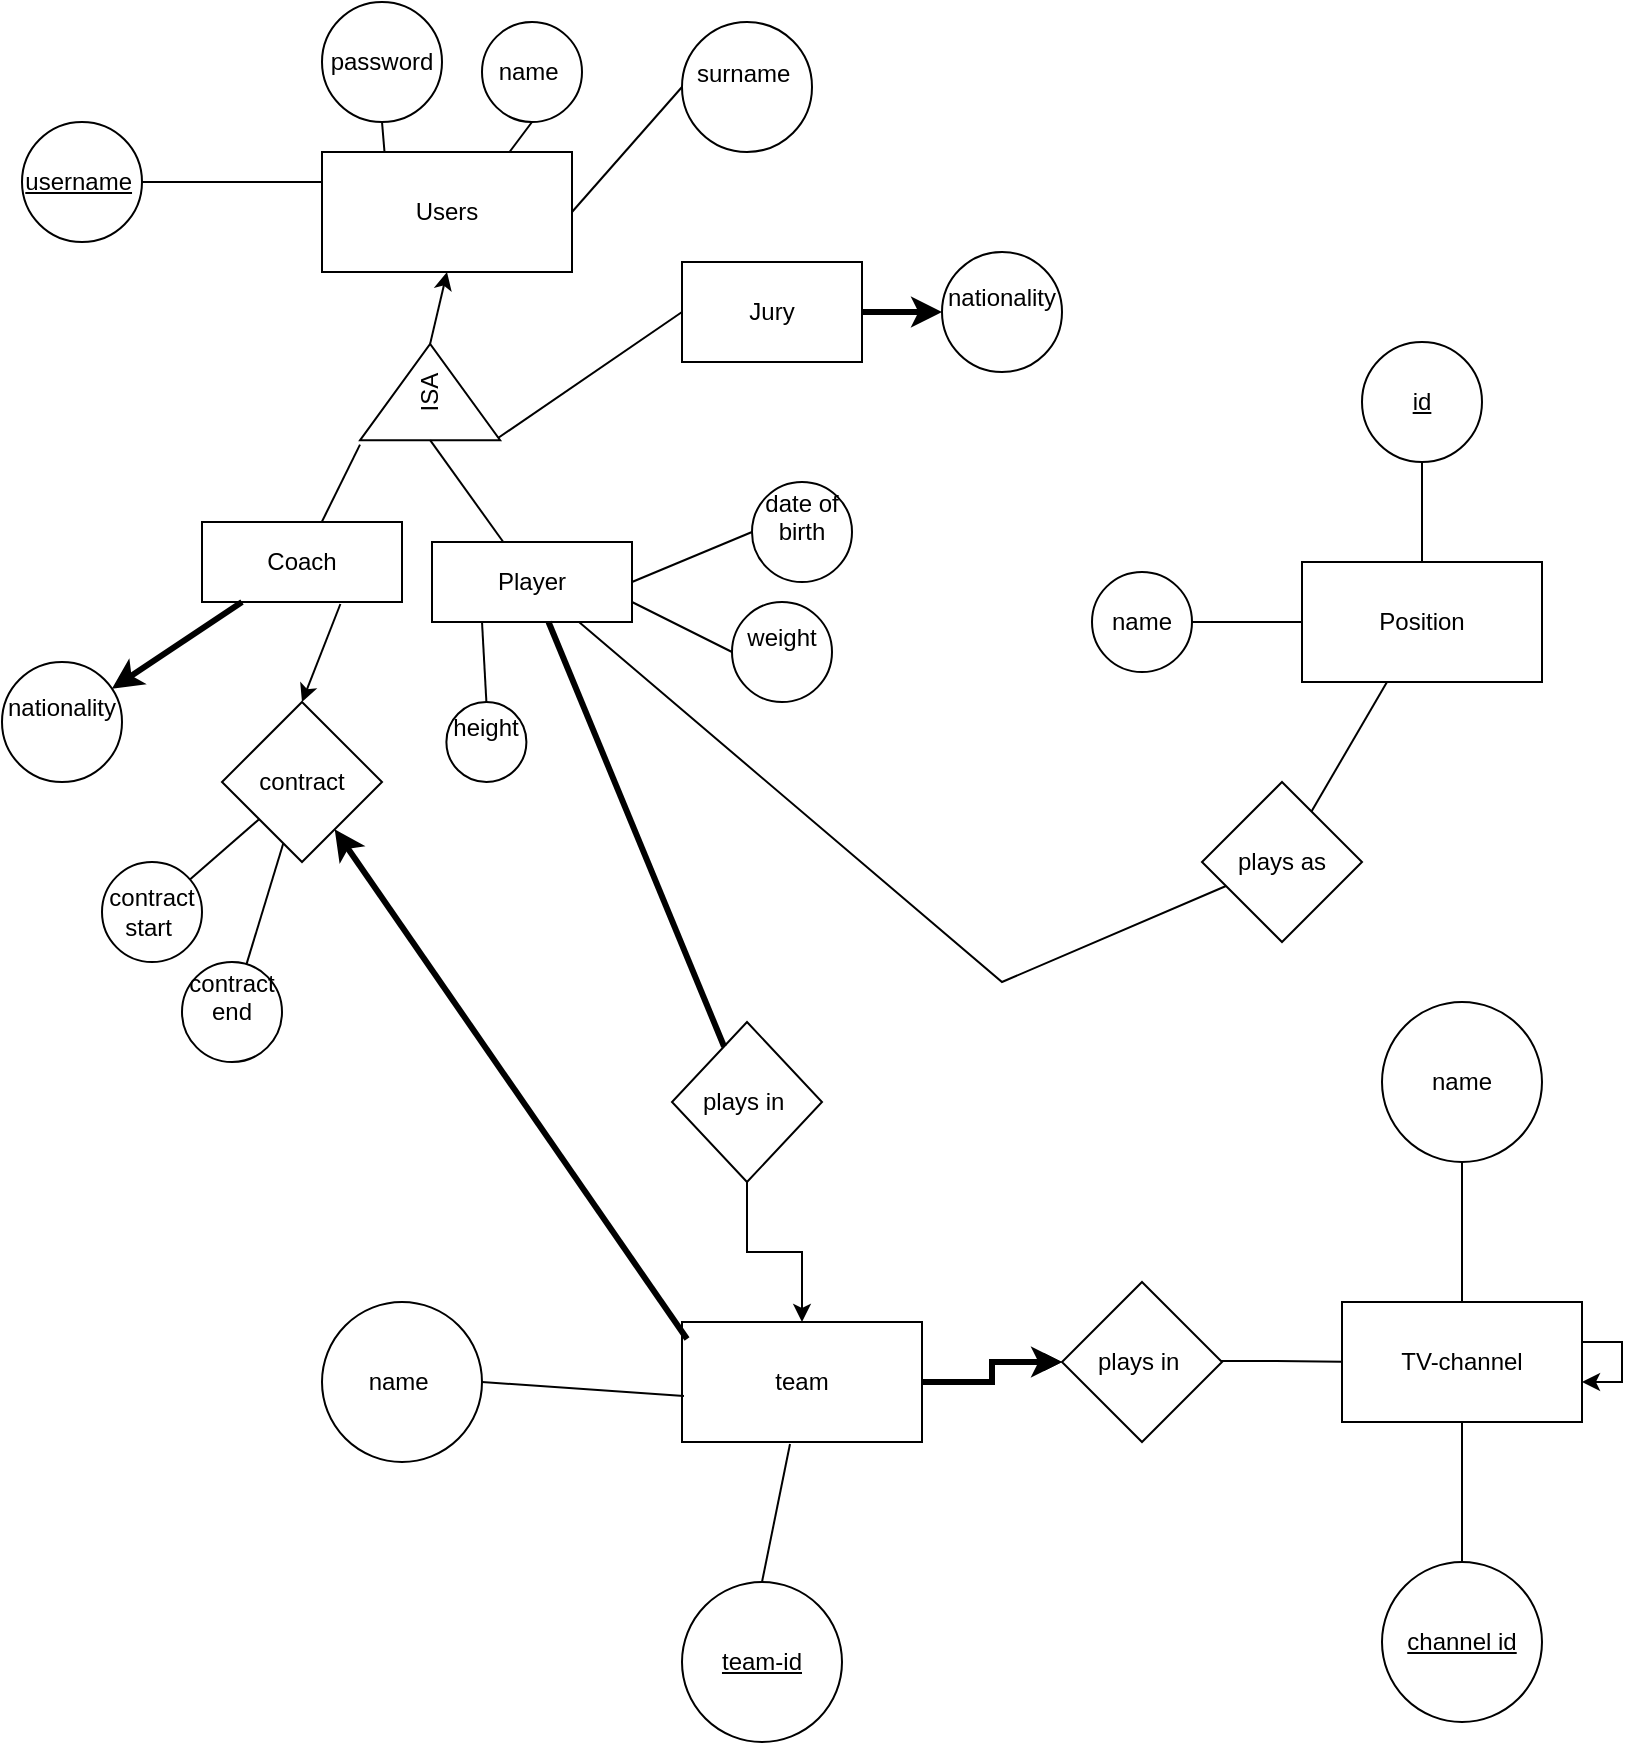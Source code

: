 <mxfile version="24.0.7" type="github">
  <diagram id="R2lEEEUBdFMjLlhIrx00" name="Page-1">
    <mxGraphModel dx="954" dy="647" grid="1" gridSize="10" guides="1" tooltips="1" connect="1" arrows="1" fold="1" page="1" pageScale="1" pageWidth="850" pageHeight="1100" math="0" shadow="0" extFonts="Permanent Marker^https://fonts.googleapis.com/css?family=Permanent+Marker">
      <root>
        <mxCell id="0" />
        <mxCell id="1" parent="0" />
        <mxCell id="cjc2LjT-Zce3TQP-MJkM-2" value="Users" style="rounded=0;whiteSpace=wrap;html=1;" parent="1" vertex="1">
          <mxGeometry x="170" y="85" width="125" height="60" as="geometry" />
        </mxCell>
        <mxCell id="cjc2LjT-Zce3TQP-MJkM-68" style="rounded=0;orthogonalLoop=1;jettySize=auto;html=1;entryX=0.5;entryY=0;entryDx=0;entryDy=0;exitX=0.692;exitY=1.025;exitDx=0;exitDy=0;exitPerimeter=0;" parent="1" source="cjc2LjT-Zce3TQP-MJkM-3" target="cjc2LjT-Zce3TQP-MJkM-60" edge="1">
          <mxGeometry relative="1" as="geometry" />
        </mxCell>
        <mxCell id="cjc2LjT-Zce3TQP-MJkM-3" value="Coach" style="rounded=0;whiteSpace=wrap;html=1;" parent="1" vertex="1">
          <mxGeometry x="110" y="270" width="100" height="40" as="geometry" />
        </mxCell>
        <mxCell id="cjc2LjT-Zce3TQP-MJkM-4" value="Player" style="rounded=0;whiteSpace=wrap;html=1;" parent="1" vertex="1">
          <mxGeometry x="225" y="280" width="100" height="40" as="geometry" />
        </mxCell>
        <mxCell id="cjc2LjT-Zce3TQP-MJkM-5" value="Jury" style="rounded=0;whiteSpace=wrap;html=1;" parent="1" vertex="1">
          <mxGeometry x="350" y="140" width="90" height="50" as="geometry" />
        </mxCell>
        <mxCell id="cjc2LjT-Zce3TQP-MJkM-6" value="ISA" style="triangle;whiteSpace=wrap;html=1;rotation=-90;" parent="1" vertex="1">
          <mxGeometry x="200" y="170" width="48.13" height="70" as="geometry" />
        </mxCell>
        <mxCell id="cjc2LjT-Zce3TQP-MJkM-7" value="&lt;u&gt;username&lt;/u&gt;&amp;nbsp;" style="ellipse;whiteSpace=wrap;html=1;aspect=fixed;" parent="1" vertex="1">
          <mxGeometry x="20" y="70" width="60" height="60" as="geometry" />
        </mxCell>
        <mxCell id="cjc2LjT-Zce3TQP-MJkM-8" value="height&lt;div&gt;&lt;br&gt;&lt;/div&gt;" style="ellipse;whiteSpace=wrap;html=1;aspect=fixed;" parent="1" vertex="1">
          <mxGeometry x="232.2" y="360" width="40" height="40" as="geometry" />
        </mxCell>
        <mxCell id="cjc2LjT-Zce3TQP-MJkM-33" style="rounded=0;orthogonalLoop=1;jettySize=auto;html=1;strokeWidth=3;" parent="1" source="cjc2LjT-Zce3TQP-MJkM-3" target="cjc2LjT-Zce3TQP-MJkM-9" edge="1">
          <mxGeometry relative="1" as="geometry" />
        </mxCell>
        <mxCell id="cjc2LjT-Zce3TQP-MJkM-9" value="nationality&lt;div&gt;&lt;br&gt;&lt;/div&gt;" style="ellipse;whiteSpace=wrap;html=1;aspect=fixed;" parent="1" vertex="1">
          <mxGeometry x="10" y="340" width="60" height="60" as="geometry" />
        </mxCell>
        <mxCell id="cjc2LjT-Zce3TQP-MJkM-10" value="weight&lt;div&gt;&lt;br&gt;&lt;/div&gt;" style="ellipse;whiteSpace=wrap;html=1;aspect=fixed;" parent="1" vertex="1">
          <mxGeometry x="375" y="310" width="50" height="50" as="geometry" />
        </mxCell>
        <mxCell id="cjc2LjT-Zce3TQP-MJkM-11" value="date of birth&lt;div&gt;&lt;br&gt;&lt;/div&gt;" style="ellipse;whiteSpace=wrap;html=1;aspect=fixed;" parent="1" vertex="1">
          <mxGeometry x="385" y="250" width="50" height="50" as="geometry" />
        </mxCell>
        <mxCell id="cjc2LjT-Zce3TQP-MJkM-12" value="nationality&lt;div&gt;&lt;br&gt;&lt;/div&gt;" style="ellipse;whiteSpace=wrap;html=1;aspect=fixed;" parent="1" vertex="1">
          <mxGeometry x="480" y="135" width="60" height="60" as="geometry" />
        </mxCell>
        <mxCell id="cjc2LjT-Zce3TQP-MJkM-13" value="name&amp;nbsp;" style="ellipse;whiteSpace=wrap;html=1;aspect=fixed;" parent="1" vertex="1">
          <mxGeometry x="250" y="20" width="50" height="50" as="geometry" />
        </mxCell>
        <mxCell id="cjc2LjT-Zce3TQP-MJkM-14" value="password" style="ellipse;whiteSpace=wrap;html=1;aspect=fixed;" parent="1" vertex="1">
          <mxGeometry x="170" y="10" width="60" height="60" as="geometry" />
        </mxCell>
        <mxCell id="cjc2LjT-Zce3TQP-MJkM-16" value="" style="endArrow=none;html=1;rounded=0;entryX=0;entryY=0.5;entryDx=0;entryDy=0;exitX=0.022;exitY=0.985;exitDx=0;exitDy=0;exitPerimeter=0;" parent="1" source="cjc2LjT-Zce3TQP-MJkM-6" target="cjc2LjT-Zce3TQP-MJkM-5" edge="1">
          <mxGeometry width="50" height="50" relative="1" as="geometry">
            <mxPoint x="280" y="250" as="sourcePoint" />
            <mxPoint x="530" y="310" as="targetPoint" />
          </mxGeometry>
        </mxCell>
        <mxCell id="cjc2LjT-Zce3TQP-MJkM-17" value="" style="endArrow=none;html=1;rounded=0;exitX=0;exitY=0.5;exitDx=0;exitDy=0;" parent="1" source="cjc2LjT-Zce3TQP-MJkM-6" target="cjc2LjT-Zce3TQP-MJkM-4" edge="1">
          <mxGeometry width="50" height="50" relative="1" as="geometry">
            <mxPoint x="480" y="360" as="sourcePoint" />
            <mxPoint x="530" y="310" as="targetPoint" />
          </mxGeometry>
        </mxCell>
        <mxCell id="cjc2LjT-Zce3TQP-MJkM-18" value="" style="endArrow=none;html=1;rounded=0;exitX=-0.047;exitY=-0.001;exitDx=0;exitDy=0;exitPerimeter=0;" parent="1" source="cjc2LjT-Zce3TQP-MJkM-6" target="cjc2LjT-Zce3TQP-MJkM-3" edge="1">
          <mxGeometry width="50" height="50" relative="1" as="geometry">
            <mxPoint x="480" y="360" as="sourcePoint" />
            <mxPoint x="530" y="310" as="targetPoint" />
          </mxGeometry>
        </mxCell>
        <mxCell id="cjc2LjT-Zce3TQP-MJkM-19" value="surname&amp;nbsp;&lt;div&gt;&lt;br&gt;&lt;/div&gt;" style="ellipse;whiteSpace=wrap;html=1;aspect=fixed;" parent="1" vertex="1">
          <mxGeometry x="350" y="20" width="65" height="65" as="geometry" />
        </mxCell>
        <mxCell id="cjc2LjT-Zce3TQP-MJkM-46" value="" style="edgeStyle=orthogonalEdgeStyle;rounded=0;orthogonalLoop=1;jettySize=auto;html=1;" parent="1" source="cjc2LjT-Zce3TQP-MJkM-35" target="cjc2LjT-Zce3TQP-MJkM-45" edge="1">
          <mxGeometry relative="1" as="geometry" />
        </mxCell>
        <mxCell id="cjc2LjT-Zce3TQP-MJkM-35" value="team" style="rounded=0;whiteSpace=wrap;html=1;" parent="1" vertex="1">
          <mxGeometry x="350" y="670" width="120" height="60" as="geometry" />
        </mxCell>
        <mxCell id="cjc2LjT-Zce3TQP-MJkM-36" value="name&amp;nbsp;" style="ellipse;whiteSpace=wrap;html=1;rounded=0;" parent="1" vertex="1">
          <mxGeometry x="170" y="660" width="80" height="80" as="geometry" />
        </mxCell>
        <mxCell id="cjc2LjT-Zce3TQP-MJkM-38" value="&lt;u&gt;team-id&lt;/u&gt;" style="ellipse;whiteSpace=wrap;html=1;rounded=0;" parent="1" vertex="1">
          <mxGeometry x="350" y="800" width="80" height="80" as="geometry" />
        </mxCell>
        <mxCell id="cjc2LjT-Zce3TQP-MJkM-47" value="" style="edgeStyle=orthogonalEdgeStyle;rounded=0;orthogonalLoop=1;jettySize=auto;html=1;strokeWidth=3;" parent="1" source="cjc2LjT-Zce3TQP-MJkM-35" target="cjc2LjT-Zce3TQP-MJkM-45" edge="1">
          <mxGeometry relative="1" as="geometry">
            <mxPoint x="470" y="700" as="sourcePoint" />
            <mxPoint x="670" y="690" as="targetPoint" />
          </mxGeometry>
        </mxCell>
        <mxCell id="cjc2LjT-Zce3TQP-MJkM-49" value="" style="rounded=0;orthogonalLoop=1;jettySize=auto;html=1;edgeStyle=entityRelationEdgeStyle;exitX=0.963;exitY=0.494;exitDx=0;exitDy=0;exitPerimeter=0;" parent="1" source="cjc2LjT-Zce3TQP-MJkM-45" edge="1">
          <mxGeometry relative="1" as="geometry">
            <mxPoint x="650" y="689.88" as="sourcePoint" />
            <mxPoint x="710" y="689.88" as="targetPoint" />
          </mxGeometry>
        </mxCell>
        <mxCell id="cjc2LjT-Zce3TQP-MJkM-45" value="plays in&amp;nbsp;" style="rhombus;whiteSpace=wrap;html=1;rounded=0;" parent="1" vertex="1">
          <mxGeometry x="540" y="650" width="80" height="80" as="geometry" />
        </mxCell>
        <mxCell id="cjc2LjT-Zce3TQP-MJkM-48" value="TV-channel" style="whiteSpace=wrap;html=1;rounded=0;" parent="1" vertex="1">
          <mxGeometry x="680" y="660" width="120" height="60" as="geometry" />
        </mxCell>
        <mxCell id="cjc2LjT-Zce3TQP-MJkM-50" value="&lt;u&gt;channel id&lt;/u&gt;" style="ellipse;whiteSpace=wrap;html=1;rounded=0;" parent="1" vertex="1">
          <mxGeometry x="700" y="790" width="80" height="80" as="geometry" />
        </mxCell>
        <mxCell id="cjc2LjT-Zce3TQP-MJkM-52" value="name" style="ellipse;whiteSpace=wrap;html=1;rounded=0;" parent="1" vertex="1">
          <mxGeometry x="700" y="510" width="80" height="80" as="geometry" />
        </mxCell>
        <mxCell id="cjc2LjT-Zce3TQP-MJkM-58" style="edgeStyle=orthogonalEdgeStyle;rounded=0;orthogonalLoop=1;jettySize=auto;html=1;" parent="1" source="cjc2LjT-Zce3TQP-MJkM-56" target="cjc2LjT-Zce3TQP-MJkM-35" edge="1">
          <mxGeometry relative="1" as="geometry" />
        </mxCell>
        <mxCell id="cjc2LjT-Zce3TQP-MJkM-56" value="plays in&amp;nbsp;" style="rhombus;whiteSpace=wrap;html=1;" parent="1" vertex="1">
          <mxGeometry x="345" y="520" width="75" height="80" as="geometry" />
        </mxCell>
        <mxCell id="cjc2LjT-Zce3TQP-MJkM-59" value="" style="endArrow=none;html=1;rounded=0;strokeWidth=3;endSize=6;" parent="1" source="cjc2LjT-Zce3TQP-MJkM-56" target="cjc2LjT-Zce3TQP-MJkM-4" edge="1">
          <mxGeometry width="50" height="50" relative="1" as="geometry">
            <mxPoint x="376.221" y="510.005" as="sourcePoint" />
            <mxPoint x="388.77" y="366.59" as="targetPoint" />
          </mxGeometry>
        </mxCell>
        <mxCell id="cjc2LjT-Zce3TQP-MJkM-69" style="rounded=0;orthogonalLoop=1;jettySize=auto;html=1;exitX=0.021;exitY=0.142;exitDx=0;exitDy=0;exitPerimeter=0;strokeWidth=3;" parent="1" source="cjc2LjT-Zce3TQP-MJkM-35" target="cjc2LjT-Zce3TQP-MJkM-60" edge="1">
          <mxGeometry relative="1" as="geometry" />
        </mxCell>
        <mxCell id="cjc2LjT-Zce3TQP-MJkM-60" value="contract" style="rhombus;whiteSpace=wrap;html=1;" parent="1" vertex="1">
          <mxGeometry x="120" y="360" width="80" height="80" as="geometry" />
        </mxCell>
        <mxCell id="cjc2LjT-Zce3TQP-MJkM-61" value="contract start&amp;nbsp;" style="ellipse;whiteSpace=wrap;html=1;" parent="1" vertex="1">
          <mxGeometry x="60" y="440" width="50" height="50" as="geometry" />
        </mxCell>
        <mxCell id="cjc2LjT-Zce3TQP-MJkM-66" value="contract end&lt;div&gt;&lt;br&gt;&lt;/div&gt;" style="ellipse;whiteSpace=wrap;html=1;aspect=fixed;" parent="1" vertex="1">
          <mxGeometry x="100" y="490" width="50" height="50" as="geometry" />
        </mxCell>
        <mxCell id="cjc2LjT-Zce3TQP-MJkM-70" style="edgeStyle=orthogonalEdgeStyle;rounded=0;orthogonalLoop=1;jettySize=auto;html=1;" parent="1" source="cjc2LjT-Zce3TQP-MJkM-48" target="cjc2LjT-Zce3TQP-MJkM-48" edge="1">
          <mxGeometry relative="1" as="geometry" />
        </mxCell>
        <mxCell id="cjc2LjT-Zce3TQP-MJkM-72" value="" style="endArrow=none;html=1;rounded=0;" parent="1" source="cjc2LjT-Zce3TQP-MJkM-48" target="cjc2LjT-Zce3TQP-MJkM-52" edge="1">
          <mxGeometry width="50" height="50" relative="1" as="geometry">
            <mxPoint x="590" y="650" as="sourcePoint" />
            <mxPoint x="640" y="600" as="targetPoint" />
          </mxGeometry>
        </mxCell>
        <mxCell id="cjc2LjT-Zce3TQP-MJkM-73" value="" style="endArrow=classic;html=1;rounded=0;strokeWidth=3;" parent="1" source="cjc2LjT-Zce3TQP-MJkM-5" target="cjc2LjT-Zce3TQP-MJkM-12" edge="1">
          <mxGeometry width="50" height="50" relative="1" as="geometry">
            <mxPoint x="430" y="450" as="sourcePoint" />
            <mxPoint x="480" y="400" as="targetPoint" />
          </mxGeometry>
        </mxCell>
        <mxCell id="cjc2LjT-Zce3TQP-MJkM-74" value="plays as" style="rhombus;whiteSpace=wrap;html=1;" parent="1" vertex="1">
          <mxGeometry x="610" y="400" width="80" height="80" as="geometry" />
        </mxCell>
        <mxCell id="cjc2LjT-Zce3TQP-MJkM-75" value="" style="endArrow=none;html=1;rounded=0;" parent="1" source="cjc2LjT-Zce3TQP-MJkM-74" target="cjc2LjT-Zce3TQP-MJkM-4" edge="1">
          <mxGeometry width="50" height="50" relative="1" as="geometry">
            <mxPoint x="460" y="540" as="sourcePoint" />
            <mxPoint x="510" y="490" as="targetPoint" />
            <Array as="points">
              <mxPoint x="510" y="500" />
            </Array>
          </mxGeometry>
        </mxCell>
        <mxCell id="cjc2LjT-Zce3TQP-MJkM-77" value="" style="endArrow=none;html=1;rounded=0;" parent="1" source="cjc2LjT-Zce3TQP-MJkM-61" target="cjc2LjT-Zce3TQP-MJkM-60" edge="1">
          <mxGeometry width="50" height="50" relative="1" as="geometry">
            <mxPoint x="310" y="520" as="sourcePoint" />
            <mxPoint x="360" y="470" as="targetPoint" />
          </mxGeometry>
        </mxCell>
        <mxCell id="cjc2LjT-Zce3TQP-MJkM-78" value="" style="endArrow=none;html=1;rounded=0;" parent="1" source="cjc2LjT-Zce3TQP-MJkM-66" target="cjc2LjT-Zce3TQP-MJkM-60" edge="1">
          <mxGeometry width="50" height="50" relative="1" as="geometry">
            <mxPoint x="310" y="520" as="sourcePoint" />
            <mxPoint x="360" y="470" as="targetPoint" />
          </mxGeometry>
        </mxCell>
        <mxCell id="cjc2LjT-Zce3TQP-MJkM-79" value="Position" style="rounded=0;whiteSpace=wrap;html=1;" parent="1" vertex="1">
          <mxGeometry x="660" y="290" width="120" height="60" as="geometry" />
        </mxCell>
        <mxCell id="cjc2LjT-Zce3TQP-MJkM-80" value="&lt;u&gt;id&lt;/u&gt;" style="ellipse;whiteSpace=wrap;html=1;rounded=0;" parent="1" vertex="1">
          <mxGeometry x="690" y="180" width="60" height="60" as="geometry" />
        </mxCell>
        <mxCell id="cjc2LjT-Zce3TQP-MJkM-82" value="name" style="ellipse;whiteSpace=wrap;html=1;rounded=0;" parent="1" vertex="1">
          <mxGeometry x="555" y="295" width="50" height="50" as="geometry" />
        </mxCell>
        <mxCell id="cjc2LjT-Zce3TQP-MJkM-84" value="" style="endArrow=none;html=1;rounded=0;" parent="1" source="cjc2LjT-Zce3TQP-MJkM-74" target="cjc2LjT-Zce3TQP-MJkM-79" edge="1">
          <mxGeometry width="50" height="50" relative="1" as="geometry">
            <mxPoint x="530" y="370" as="sourcePoint" />
            <mxPoint x="580" y="320" as="targetPoint" />
          </mxGeometry>
        </mxCell>
        <mxCell id="n7q9Oo4pi-TFcQvvzK7u-4" value="" style="endArrow=none;html=1;rounded=0;entryX=0;entryY=0.5;entryDx=0;entryDy=0;exitX=1;exitY=0.5;exitDx=0;exitDy=0;" edge="1" parent="1" source="cjc2LjT-Zce3TQP-MJkM-2" target="cjc2LjT-Zce3TQP-MJkM-19">
          <mxGeometry width="50" height="50" relative="1" as="geometry">
            <mxPoint x="400" y="390" as="sourcePoint" />
            <mxPoint x="450" y="340" as="targetPoint" />
          </mxGeometry>
        </mxCell>
        <mxCell id="n7q9Oo4pi-TFcQvvzK7u-5" value="" style="endArrow=none;html=1;rounded=0;entryX=0.5;entryY=1;entryDx=0;entryDy=0;exitX=0.25;exitY=0;exitDx=0;exitDy=0;" edge="1" parent="1" source="cjc2LjT-Zce3TQP-MJkM-2" target="cjc2LjT-Zce3TQP-MJkM-14">
          <mxGeometry width="50" height="50" relative="1" as="geometry">
            <mxPoint x="400" y="270" as="sourcePoint" />
            <mxPoint x="450" y="220" as="targetPoint" />
            <Array as="points" />
          </mxGeometry>
        </mxCell>
        <mxCell id="n7q9Oo4pi-TFcQvvzK7u-6" value="" style="endArrow=none;html=1;rounded=0;entryX=0.5;entryY=1;entryDx=0;entryDy=0;exitX=0.75;exitY=0;exitDx=0;exitDy=0;" edge="1" parent="1" source="cjc2LjT-Zce3TQP-MJkM-2" target="cjc2LjT-Zce3TQP-MJkM-13">
          <mxGeometry width="50" height="50" relative="1" as="geometry">
            <mxPoint x="400" y="270" as="sourcePoint" />
            <mxPoint x="450" y="220" as="targetPoint" />
          </mxGeometry>
        </mxCell>
        <mxCell id="n7q9Oo4pi-TFcQvvzK7u-7" value="" style="endArrow=none;html=1;rounded=0;exitX=1;exitY=0.5;exitDx=0;exitDy=0;entryX=0;entryY=0.25;entryDx=0;entryDy=0;" edge="1" parent="1" source="cjc2LjT-Zce3TQP-MJkM-7" target="cjc2LjT-Zce3TQP-MJkM-2">
          <mxGeometry width="50" height="50" relative="1" as="geometry">
            <mxPoint x="400" y="270" as="sourcePoint" />
            <mxPoint x="160" y="135" as="targetPoint" />
          </mxGeometry>
        </mxCell>
        <mxCell id="n7q9Oo4pi-TFcQvvzK7u-9" value="" style="endArrow=classic;html=1;rounded=0;exitX=1;exitY=0.5;exitDx=0;exitDy=0;entryX=0.5;entryY=1;entryDx=0;entryDy=0;" edge="1" parent="1" source="cjc2LjT-Zce3TQP-MJkM-6" target="cjc2LjT-Zce3TQP-MJkM-2">
          <mxGeometry width="50" height="50" relative="1" as="geometry">
            <mxPoint x="400" y="270" as="sourcePoint" />
            <mxPoint x="450" y="220" as="targetPoint" />
          </mxGeometry>
        </mxCell>
        <mxCell id="n7q9Oo4pi-TFcQvvzK7u-10" value="" style="endArrow=none;html=1;rounded=0;entryX=0.008;entryY=0.617;entryDx=0;entryDy=0;entryPerimeter=0;exitX=1;exitY=0.5;exitDx=0;exitDy=0;" edge="1" parent="1" source="cjc2LjT-Zce3TQP-MJkM-36" target="cjc2LjT-Zce3TQP-MJkM-35">
          <mxGeometry width="50" height="50" relative="1" as="geometry">
            <mxPoint x="260" y="670" as="sourcePoint" />
            <mxPoint x="450" y="760" as="targetPoint" />
          </mxGeometry>
        </mxCell>
        <mxCell id="n7q9Oo4pi-TFcQvvzK7u-11" value="" style="endArrow=none;html=1;rounded=0;exitX=0.5;exitY=0;exitDx=0;exitDy=0;entryX=0.45;entryY=1.017;entryDx=0;entryDy=0;entryPerimeter=0;" edge="1" parent="1" source="cjc2LjT-Zce3TQP-MJkM-38" target="cjc2LjT-Zce3TQP-MJkM-35">
          <mxGeometry width="50" height="50" relative="1" as="geometry">
            <mxPoint x="400" y="810" as="sourcePoint" />
            <mxPoint x="450" y="760" as="targetPoint" />
          </mxGeometry>
        </mxCell>
        <mxCell id="n7q9Oo4pi-TFcQvvzK7u-12" value="" style="endArrow=none;html=1;rounded=0;exitX=0.5;exitY=0;exitDx=0;exitDy=0;entryX=0.5;entryY=1;entryDx=0;entryDy=0;" edge="1" parent="1" source="cjc2LjT-Zce3TQP-MJkM-50" target="cjc2LjT-Zce3TQP-MJkM-48">
          <mxGeometry width="50" height="50" relative="1" as="geometry">
            <mxPoint x="400" y="810" as="sourcePoint" />
            <mxPoint x="450" y="760" as="targetPoint" />
          </mxGeometry>
        </mxCell>
        <mxCell id="n7q9Oo4pi-TFcQvvzK7u-13" value="" style="endArrow=none;html=1;rounded=0;exitX=1;exitY=0.5;exitDx=0;exitDy=0;entryX=0;entryY=0.5;entryDx=0;entryDy=0;" edge="1" parent="1" source="cjc2LjT-Zce3TQP-MJkM-82" target="cjc2LjT-Zce3TQP-MJkM-79">
          <mxGeometry width="50" height="50" relative="1" as="geometry">
            <mxPoint x="400" y="510" as="sourcePoint" />
            <mxPoint x="450" y="460" as="targetPoint" />
          </mxGeometry>
        </mxCell>
        <mxCell id="n7q9Oo4pi-TFcQvvzK7u-14" value="" style="endArrow=none;html=1;rounded=0;entryX=0.5;entryY=0;entryDx=0;entryDy=0;exitX=0.5;exitY=1;exitDx=0;exitDy=0;" edge="1" parent="1" source="cjc2LjT-Zce3TQP-MJkM-80" target="cjc2LjT-Zce3TQP-MJkM-79">
          <mxGeometry width="50" height="50" relative="1" as="geometry">
            <mxPoint x="400" y="510" as="sourcePoint" />
            <mxPoint x="450" y="460" as="targetPoint" />
          </mxGeometry>
        </mxCell>
        <mxCell id="n7q9Oo4pi-TFcQvvzK7u-15" value="" style="endArrow=none;html=1;rounded=0;entryX=0;entryY=0.5;entryDx=0;entryDy=0;exitX=1;exitY=0.75;exitDx=0;exitDy=0;" edge="1" parent="1" source="cjc2LjT-Zce3TQP-MJkM-4" target="cjc2LjT-Zce3TQP-MJkM-10">
          <mxGeometry width="50" height="50" relative="1" as="geometry">
            <mxPoint x="400" y="510" as="sourcePoint" />
            <mxPoint x="450" y="460" as="targetPoint" />
          </mxGeometry>
        </mxCell>
        <mxCell id="n7q9Oo4pi-TFcQvvzK7u-16" value="" style="endArrow=none;html=1;rounded=0;exitX=1;exitY=0.5;exitDx=0;exitDy=0;entryX=0;entryY=0.5;entryDx=0;entryDy=0;" edge="1" parent="1" source="cjc2LjT-Zce3TQP-MJkM-4" target="cjc2LjT-Zce3TQP-MJkM-11">
          <mxGeometry width="50" height="50" relative="1" as="geometry">
            <mxPoint x="400" y="510" as="sourcePoint" />
            <mxPoint x="450" y="460" as="targetPoint" />
          </mxGeometry>
        </mxCell>
        <mxCell id="n7q9Oo4pi-TFcQvvzK7u-17" value="" style="endArrow=none;html=1;rounded=0;exitX=0.5;exitY=0;exitDx=0;exitDy=0;entryX=0.25;entryY=1;entryDx=0;entryDy=0;" edge="1" parent="1" source="cjc2LjT-Zce3TQP-MJkM-8" target="cjc2LjT-Zce3TQP-MJkM-4">
          <mxGeometry width="50" height="50" relative="1" as="geometry">
            <mxPoint x="390" y="460" as="sourcePoint" />
            <mxPoint x="440" y="410" as="targetPoint" />
          </mxGeometry>
        </mxCell>
      </root>
    </mxGraphModel>
  </diagram>
</mxfile>
